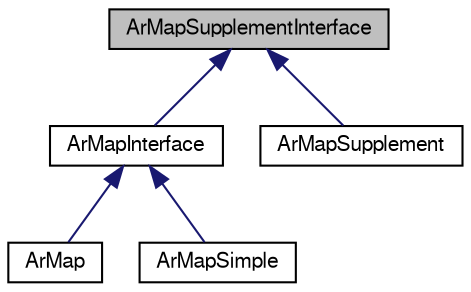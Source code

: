 digraph G
{
  edge [fontname="FreeSans",fontsize=10,labelfontname="FreeSans",labelfontsize=10];
  node [fontname="FreeSans",fontsize=10,shape=record];
  Node1 [label="ArMapSupplementInterface",height=0.2,width=0.4,color="black", fillcolor="grey75", style="filled" fontcolor="black"];
  Node1 -> Node2 [dir=back,color="midnightblue",fontsize=10,style="solid",fontname="FreeSans"];
  Node2 [label="ArMapInterface",height=0.2,width=0.4,color="black", fillcolor="white", style="filled",URL="$classArMapInterface.html"];
  Node2 -> Node3 [dir=back,color="midnightblue",fontsize=10,style="solid",fontname="FreeSans"];
  Node3 [label="ArMap",height=0.2,width=0.4,color="black", fillcolor="white", style="filled",URL="$classArMap.html",tooltip="A map of a space the robot can navigate within, and which can be updated via the..."];
  Node2 -> Node4 [dir=back,color="midnightblue",fontsize=10,style="solid",fontname="FreeSans"];
  Node4 [label="ArMapSimple",height=0.2,width=0.4,color="black", fillcolor="white", style="filled",URL="$classArMapSimple.html",tooltip="Simple map that can be read from and written to a file."];
  Node1 -> Node5 [dir=back,color="midnightblue",fontsize=10,style="solid",fontname="FreeSans"];
  Node5 [label="ArMapSupplement",height=0.2,width=0.4,color="black", fillcolor="white", style="filled",URL="$classArMapSupplement.html",tooltip="Supplemental data associated with an Aria map."];
}
